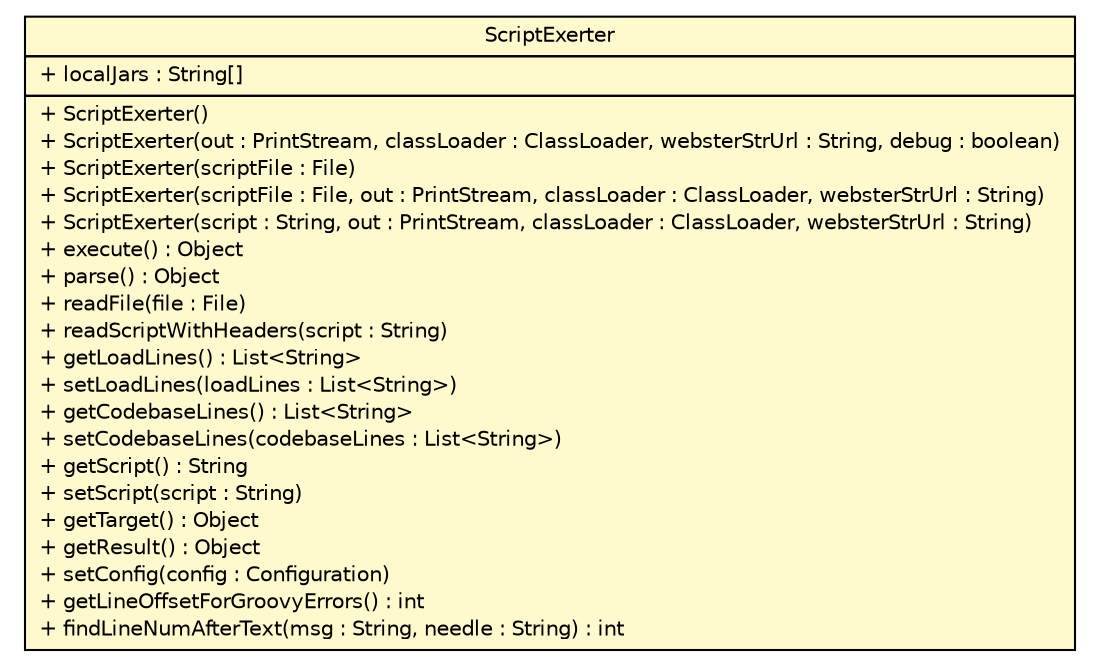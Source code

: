 #!/usr/local/bin/dot
#
# Class diagram 
# Generated by UMLGraph version R5_6 (http://www.umlgraph.org/)
#

digraph G {
	edge [fontname="Helvetica",fontsize=10,labelfontname="Helvetica",labelfontsize=10];
	node [fontname="Helvetica",fontsize=10,shape=plaintext];
	nodesep=0.25;
	ranksep=0.5;
	// sorcer.netlet.ScriptExerter
	c482879 [label=<<table title="sorcer.netlet.ScriptExerter" border="0" cellborder="1" cellspacing="0" cellpadding="2" port="p" bgcolor="lemonChiffon" href="./ScriptExerter.html">
		<tr><td><table border="0" cellspacing="0" cellpadding="1">
<tr><td align="center" balign="center"> ScriptExerter </td></tr>
		</table></td></tr>
		<tr><td><table border="0" cellspacing="0" cellpadding="1">
<tr><td align="left" balign="left"> + localJars : String[] </td></tr>
		</table></td></tr>
		<tr><td><table border="0" cellspacing="0" cellpadding="1">
<tr><td align="left" balign="left"> + ScriptExerter() </td></tr>
<tr><td align="left" balign="left"> + ScriptExerter(out : PrintStream, classLoader : ClassLoader, websterStrUrl : String, debug : boolean) </td></tr>
<tr><td align="left" balign="left"> + ScriptExerter(scriptFile : File) </td></tr>
<tr><td align="left" balign="left"> + ScriptExerter(scriptFile : File, out : PrintStream, classLoader : ClassLoader, websterStrUrl : String) </td></tr>
<tr><td align="left" balign="left"> + ScriptExerter(script : String, out : PrintStream, classLoader : ClassLoader, websterStrUrl : String) </td></tr>
<tr><td align="left" balign="left"> + execute() : Object </td></tr>
<tr><td align="left" balign="left"> + parse() : Object </td></tr>
<tr><td align="left" balign="left"> + readFile(file : File) </td></tr>
<tr><td align="left" balign="left"> + readScriptWithHeaders(script : String) </td></tr>
<tr><td align="left" balign="left"> + getLoadLines() : List&lt;String&gt; </td></tr>
<tr><td align="left" balign="left"> + setLoadLines(loadLines : List&lt;String&gt;) </td></tr>
<tr><td align="left" balign="left"> + getCodebaseLines() : List&lt;String&gt; </td></tr>
<tr><td align="left" balign="left"> + setCodebaseLines(codebaseLines : List&lt;String&gt;) </td></tr>
<tr><td align="left" balign="left"> + getScript() : String </td></tr>
<tr><td align="left" balign="left"> + setScript(script : String) </td></tr>
<tr><td align="left" balign="left"> + getTarget() : Object </td></tr>
<tr><td align="left" balign="left"> + getResult() : Object </td></tr>
<tr><td align="left" balign="left"> + setConfig(config : Configuration) </td></tr>
<tr><td align="left" balign="left"> + getLineOffsetForGroovyErrors() : int </td></tr>
<tr><td align="left" balign="left"> + findLineNumAfterText(msg : String, needle : String) : int </td></tr>
		</table></td></tr>
		</table>>, URL="./ScriptExerter.html", fontname="Helvetica", fontcolor="black", fontsize=10.0];
}

